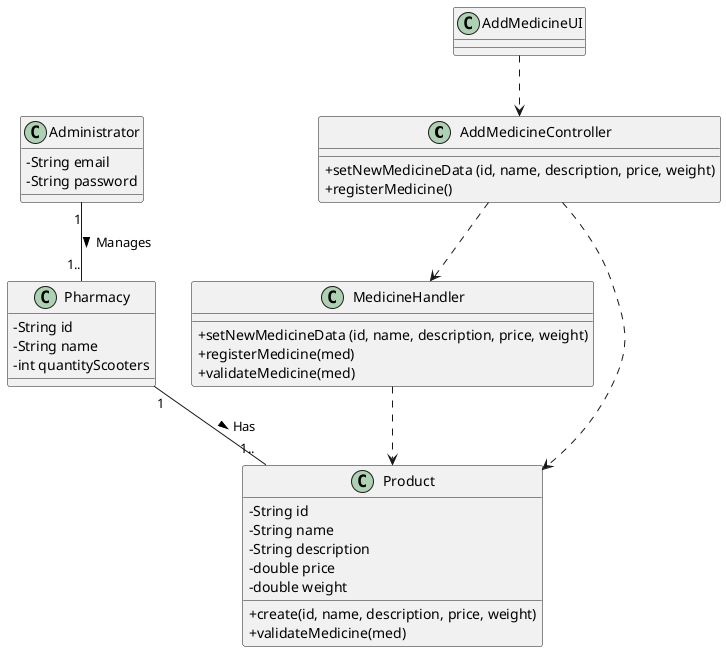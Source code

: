 @startuml
skinparam classAttributeIconSize 0

class AddMedicineController {
  +setNewMedicineData (id, name, description, price, weight)
  +registerMedicine()
}

class AddMedicineUI {
}

class MedicineHandler{
    +setNewMedicineData (id, name, description, price, weight)
    +registerMedicine(med)
    +validateMedicine(med)
}

class Product {
  -String id
  -String name
  -String description
  -double price
  -double weight
  
  +create(id, name, description, price, weight)
  +validateMedicine(med)
}

class Administrator{
  -String email
  -String password 
}

class Pharmacy {
  -String id
  -String name
  -int quantityScooters
  }

AddMedicineUI ..> AddMedicineController
AddMedicineController ..> MedicineHandler
AddMedicineController ..> Product
MedicineHandler ..> Product

Pharmacy "1" -- "1.." Product: Has >
Administrator "1" -- "1.." Pharmacy: Manages >

@enduml